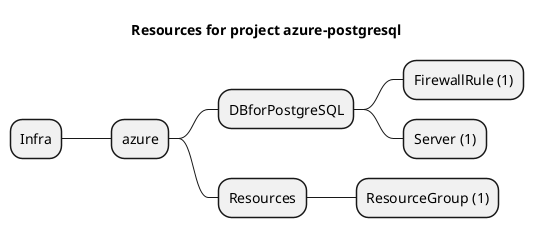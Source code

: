 @startmindmap
title Resources for project azure-postgresql
skinparam monochrome true
+ Infra
++ azure
+++ DBforPostgreSQL
++++ FirewallRule (1)
++++ Server (1)
+++ Resources
++++ ResourceGroup (1)
@endmindmap